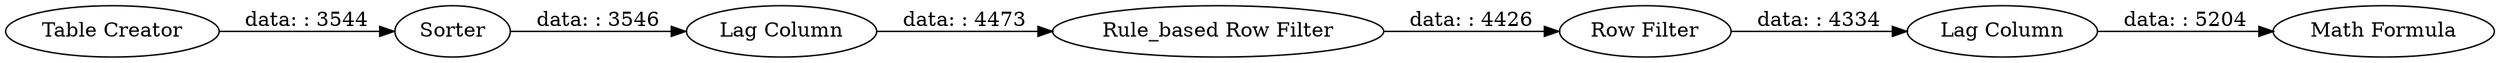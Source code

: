 digraph {
	"-7748369463482689310_6" [label="Lag Column"]
	"-7748369463482689310_1" [label="Table Creator"]
	"-7748369463482689310_3" [label=Sorter]
	"-7748369463482689310_7" [label="Math Formula"]
	"-7748369463482689310_4" [label="Rule_based Row Filter"]
	"-7748369463482689310_2" [label="Lag Column"]
	"-7748369463482689310_5" [label="Row Filter"]
	"-7748369463482689310_1" -> "-7748369463482689310_3" [label="data: : 3544"]
	"-7748369463482689310_4" -> "-7748369463482689310_5" [label="data: : 4426"]
	"-7748369463482689310_2" -> "-7748369463482689310_4" [label="data: : 4473"]
	"-7748369463482689310_6" -> "-7748369463482689310_7" [label="data: : 5204"]
	"-7748369463482689310_5" -> "-7748369463482689310_6" [label="data: : 4334"]
	"-7748369463482689310_3" -> "-7748369463482689310_2" [label="data: : 3546"]
	rankdir=LR
}
